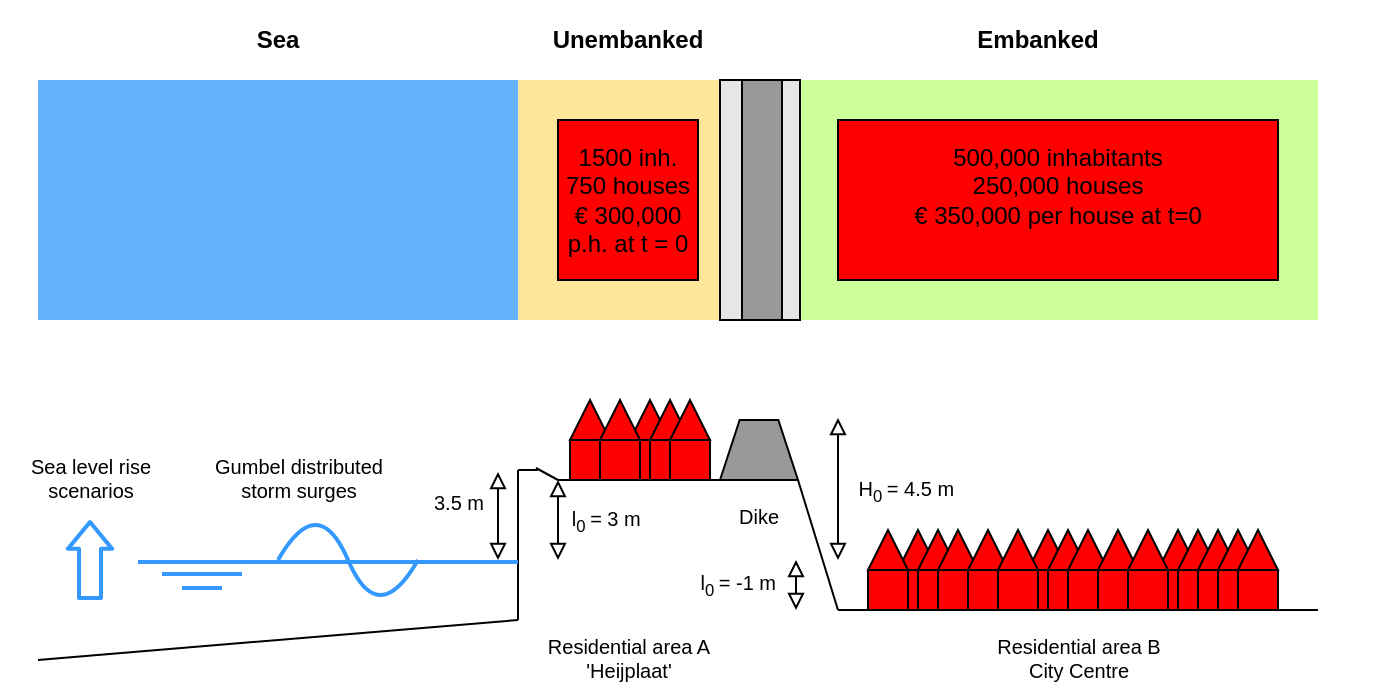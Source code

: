 <mxGraphModel dx="320" dy="339" grid="1" gridSize="10" guides="1" tooltips="1" connect="1" arrows="1" fold="1" page="1" pageScale="1" pageWidth="827" pageHeight="1169" background="#ffffff"><root><mxCell id="0"/><mxCell id="1" parent="0"/><mxCell id="129" value="" style="shape=trapezoid;perimeter=trapezoidPerimeter;whiteSpace=wrap;html=1;fontSize=10;align=center;size=0.252;fontColor=#999999;fillColor=#999999;" parent="1" vertex="1"><mxGeometry x="421" y="330" width="39" height="30" as="geometry"/></mxCell><mxCell id="3" value="" style="rounded=0;whiteSpace=wrap;html=1;fillColor=#66B2FF;strokeColor=none;" parent="1" vertex="1"><mxGeometry x="80" y="160" width="240" height="120" as="geometry"/></mxCell><mxCell id="4" value="" style="rounded=0;whiteSpace=wrap;html=1;fillColor=#FFE599;strokeColor=none;" parent="1" vertex="1"><mxGeometry x="320" y="160" width="120" height="120" as="geometry"/></mxCell><mxCell id="5" value="" style="rounded=0;whiteSpace=wrap;html=1;fillColor=#CCFF99;strokeColor=none;" parent="1" vertex="1"><mxGeometry x="440" y="160" width="280" height="120" as="geometry"/></mxCell><mxCell id="6" value="1500 inh.&lt;div&gt;750 houses&lt;/div&gt;&lt;div&gt;€ 300,000 p.h. at t = 0&lt;br&gt;&lt;/div&gt;" style="rounded=0;whiteSpace=wrap;html=1;fillColor=#FF0000;" parent="1" vertex="1"><mxGeometry x="340" y="180" width="70" height="80" as="geometry"/></mxCell><mxCell id="9" value="" style="group" parent="1" vertex="1" connectable="0"><mxGeometry x="730" y="120" width="20" height="160" as="geometry"/></mxCell><mxCell id="11" value="" style="group;container=1;" parent="9" vertex="1" connectable="0"><mxGeometry x="-300" width="40" height="160" as="geometry"/></mxCell><mxCell id="22" value="" style="group" parent="11" vertex="1" connectable="0"><mxGeometry x="-9" y="40" width="40" height="120" as="geometry"/></mxCell><mxCell id="12" value="" style="group" parent="22" vertex="1" connectable="0"><mxGeometry width="40" height="120" as="geometry"/></mxCell><mxCell id="8" value="" style="rounded=0;whiteSpace=wrap;html=1;fillColor=#E6E6E6;" parent="12" vertex="1"><mxGeometry width="40" height="120" as="geometry"/></mxCell><mxCell id="7" value="" style="rounded=0;whiteSpace=wrap;html=1;fillColor=#999999;container=1;" parent="12" vertex="1"><mxGeometry x="11" width="20" height="120" as="geometry"/></mxCell><mxCell id="13" value="500,000 inhabitants&lt;div&gt;250,000 houses&lt;/div&gt;&lt;div&gt;€ 350,000 per house at t=0&lt;br&gt;&lt;/div&gt;&lt;div&gt;&lt;br&gt;&lt;/div&gt;" style="rounded=0;whiteSpace=wrap;html=1;fillColor=#FF0000;" parent="1" vertex="1"><mxGeometry x="480" y="180" width="220" height="80" as="geometry"/></mxCell><mxCell id="14" value="Sea" style="text;html=1;strokeColor=none;fillColor=none;align=center;verticalAlign=middle;whiteSpace=wrap;rounded=0;fontFamily=Helvetica;fontStyle=1" parent="1" vertex="1"><mxGeometry x="180" y="130" width="40" height="20" as="geometry"/></mxCell><mxCell id="15" value="Unembanked" style="text;html=1;strokeColor=none;fillColor=none;align=center;verticalAlign=middle;whiteSpace=wrap;rounded=0;fontFamily=Helvetica;fontStyle=1" parent="1" vertex="1"><mxGeometry x="335" y="130" width="80" height="20" as="geometry"/></mxCell><mxCell id="16" value="Embanked" style="text;html=1;strokeColor=none;fillColor=none;align=center;verticalAlign=middle;whiteSpace=wrap;rounded=0;fontFamily=Helvetica;fontStyle=1" parent="1" vertex="1"><mxGeometry x="540" y="130" width="80" height="20" as="geometry"/></mxCell><mxCell id="17" value="" style="endArrow=none;html=1;fontFamily=Helvetica;" parent="1" edge="1"><mxGeometry width="50" height="50" relative="1" as="geometry"><mxPoint x="80" y="450" as="sourcePoint"/><mxPoint x="320" y="430" as="targetPoint"/></mxGeometry></mxCell><mxCell id="18" value="" style="endArrow=none;html=1;fontFamily=Helvetica;" parent="1" edge="1"><mxGeometry width="50" height="50" relative="1" as="geometry"><mxPoint x="320" y="355" as="sourcePoint"/><mxPoint x="320" y="430" as="targetPoint"/></mxGeometry></mxCell><mxCell id="19" value="" style="endArrow=none;html=1;fontFamily=Helvetica;" parent="1" edge="1"><mxGeometry width="50" height="50" relative="1" as="geometry"><mxPoint x="340" y="360" as="sourcePoint"/><mxPoint x="420" y="360" as="targetPoint"/></mxGeometry></mxCell><mxCell id="24" value="" style="endArrow=none;html=1;fontFamily=Helvetica;" parent="1" edge="1"><mxGeometry width="50" height="50" relative="1" as="geometry"><mxPoint x="480" y="425" as="sourcePoint"/><mxPoint x="460" y="360" as="targetPoint"/></mxGeometry></mxCell><mxCell id="25" value="" style="endArrow=none;html=1;fontFamily=Helvetica;" parent="1" edge="1"><mxGeometry width="50" height="50" relative="1" as="geometry"><mxPoint x="720" y="425" as="sourcePoint"/><mxPoint x="480" y="425" as="targetPoint"/></mxGeometry></mxCell><mxCell id="26" value="" style="group;container=1;" parent="1" vertex="1" connectable="0"><mxGeometry x="340" y="300" width="50" height="70" as="geometry"/></mxCell><mxCell id="34" value="" style="group" parent="26" vertex="1" connectable="0"><mxGeometry x="6" y="20" width="20" height="40" as="geometry"/></mxCell><mxCell id="27" value="" style="triangle;whiteSpace=wrap;html=1;labelBackgroundColor=none;strokeColor=#000000;fillColor=#FF0000;rotation=-90;container=1;" parent="34" vertex="1"><mxGeometry width="20" height="20" as="geometry"/></mxCell><mxCell id="28" value="" style="whiteSpace=wrap;html=1;aspect=fixed;labelBackgroundColor=none;strokeColor=#000000;fillColor=#FF0000;direction=south;" parent="34" vertex="1"><mxGeometry y="20" width="20" height="20" as="geometry"/></mxCell><mxCell id="38" value="" style="group" parent="26" vertex="1" connectable="0"><mxGeometry x="36" y="20" width="20" height="40" as="geometry"/></mxCell><mxCell id="39" value="" style="triangle;whiteSpace=wrap;html=1;labelBackgroundColor=none;strokeColor=#000000;fillColor=#FF0000;rotation=-90;container=1;" parent="38" vertex="1"><mxGeometry width="20" height="20" as="geometry"/></mxCell><mxCell id="40" value="" style="whiteSpace=wrap;html=1;aspect=fixed;labelBackgroundColor=none;strokeColor=#000000;fillColor=#FF0000;direction=south;" parent="38" vertex="1"><mxGeometry y="20" width="20" height="20" as="geometry"/></mxCell><mxCell id="35" value="" style="group" parent="1" vertex="1" connectable="0"><mxGeometry x="361" y="320" width="20" height="40" as="geometry"/></mxCell><mxCell id="36" value="" style="triangle;whiteSpace=wrap;html=1;labelBackgroundColor=none;strokeColor=#000000;fillColor=#FF0000;rotation=-90;container=1;" parent="35" vertex="1"><mxGeometry width="20" height="20" as="geometry"/></mxCell><mxCell id="37" value="" style="whiteSpace=wrap;html=1;aspect=fixed;labelBackgroundColor=none;strokeColor=#000000;fillColor=#FF0000;direction=south;" parent="35" vertex="1"><mxGeometry y="20" width="20" height="20" as="geometry"/></mxCell><mxCell id="41" value="" style="group" parent="1" vertex="1" connectable="0"><mxGeometry x="386" y="320" width="30" height="40" as="geometry"/></mxCell><mxCell id="42" value="" style="triangle;whiteSpace=wrap;html=1;labelBackgroundColor=none;strokeColor=#000000;fillColor=#FF0000;rotation=-90;container=1;" parent="41" vertex="1"><mxGeometry width="20" height="20" as="geometry"/></mxCell><mxCell id="43" value="" style="whiteSpace=wrap;html=1;aspect=fixed;labelBackgroundColor=none;strokeColor=#000000;fillColor=#FF0000;direction=south;" parent="41" vertex="1"><mxGeometry y="20" width="20" height="20" as="geometry"/></mxCell><mxCell id="44" value="" style="group" parent="41" vertex="1" connectable="0"><mxGeometry x="10" width="20" height="40" as="geometry"/></mxCell><mxCell id="45" value="" style="triangle;whiteSpace=wrap;html=1;labelBackgroundColor=none;strokeColor=#000000;fillColor=#FF0000;rotation=-90;container=1;" parent="44" vertex="1"><mxGeometry width="20" height="20" as="geometry"/></mxCell><mxCell id="46" value="" style="whiteSpace=wrap;html=1;aspect=fixed;labelBackgroundColor=none;strokeColor=#000000;fillColor=#FF0000;direction=south;" parent="44" vertex="1"><mxGeometry y="20" width="20" height="20" as="geometry"/></mxCell><mxCell id="50" value="" style="group" parent="1" vertex="1" connectable="0"><mxGeometry x="510" y="385" width="20" height="40" as="geometry"/></mxCell><mxCell id="51" value="" style="triangle;whiteSpace=wrap;html=1;labelBackgroundColor=none;strokeColor=#000000;fillColor=#FF0000;rotation=-90;container=1;" parent="50" vertex="1"><mxGeometry width="20" height="20" as="geometry"/></mxCell><mxCell id="52" value="" style="whiteSpace=wrap;html=1;aspect=fixed;labelBackgroundColor=none;strokeColor=#000000;fillColor=#FF0000;direction=south;" parent="50" vertex="1"><mxGeometry y="20" width="20" height="20" as="geometry"/></mxCell><mxCell id="53" value="" style="group" parent="1" vertex="1" connectable="0"><mxGeometry x="495" y="385" width="20" height="40" as="geometry"/></mxCell><mxCell id="54" value="" style="triangle;whiteSpace=wrap;html=1;labelBackgroundColor=none;strokeColor=#000000;fillColor=#FF0000;rotation=-90;container=1;" parent="53" vertex="1"><mxGeometry width="20" height="20" as="geometry"/></mxCell><mxCell id="55" value="" style="whiteSpace=wrap;html=1;aspect=fixed;labelBackgroundColor=none;strokeColor=#000000;fillColor=#FF0000;direction=south;" parent="53" vertex="1"><mxGeometry y="20" width="20" height="20" as="geometry"/></mxCell><mxCell id="56" value="" style="group" parent="1" vertex="1" connectable="0"><mxGeometry x="520" y="385" width="30" height="40" as="geometry"/></mxCell><mxCell id="57" value="" style="triangle;whiteSpace=wrap;html=1;labelBackgroundColor=none;strokeColor=#000000;fillColor=#FF0000;rotation=-90;container=1;" parent="56" vertex="1"><mxGeometry width="20" height="20" as="geometry"/></mxCell><mxCell id="58" value="" style="whiteSpace=wrap;html=1;aspect=fixed;labelBackgroundColor=none;strokeColor=#000000;fillColor=#FF0000;direction=south;" parent="56" vertex="1"><mxGeometry y="20" width="20" height="20" as="geometry"/></mxCell><mxCell id="59" value="" style="group" parent="56" vertex="1" connectable="0"><mxGeometry x="10" width="20" height="40" as="geometry"/></mxCell><mxCell id="60" value="" style="triangle;whiteSpace=wrap;html=1;labelBackgroundColor=none;strokeColor=#000000;fillColor=#FF0000;rotation=-90;container=1;" parent="59" vertex="1"><mxGeometry width="20" height="20" as="geometry"/></mxCell><mxCell id="61" value="" style="whiteSpace=wrap;html=1;aspect=fixed;labelBackgroundColor=none;strokeColor=#000000;fillColor=#FF0000;direction=south;" parent="59" vertex="1"><mxGeometry y="20" width="20" height="20" as="geometry"/></mxCell><mxCell id="62" value="" style="group" parent="1" vertex="1" connectable="0"><mxGeometry x="545" y="385" width="20" height="40" as="geometry"/></mxCell><mxCell id="63" value="" style="triangle;whiteSpace=wrap;html=1;labelBackgroundColor=none;strokeColor=#000000;fillColor=#FF0000;rotation=-90;container=1;" parent="62" vertex="1"><mxGeometry width="20" height="20" as="geometry"/></mxCell><mxCell id="64" value="" style="whiteSpace=wrap;html=1;aspect=fixed;labelBackgroundColor=none;strokeColor=#000000;fillColor=#FF0000;direction=south;" parent="62" vertex="1"><mxGeometry y="20" width="20" height="20" as="geometry"/></mxCell><mxCell id="65" value="" style="group" parent="1" vertex="1" connectable="0"><mxGeometry x="575" y="385" width="20" height="40" as="geometry"/></mxCell><mxCell id="66" value="" style="triangle;whiteSpace=wrap;html=1;labelBackgroundColor=none;strokeColor=#000000;fillColor=#FF0000;rotation=-90;container=1;" parent="65" vertex="1"><mxGeometry width="20" height="20" as="geometry"/></mxCell><mxCell id="67" value="" style="whiteSpace=wrap;html=1;aspect=fixed;labelBackgroundColor=none;strokeColor=#000000;fillColor=#FF0000;direction=south;" parent="65" vertex="1"><mxGeometry y="20" width="20" height="20" as="geometry"/></mxCell><mxCell id="68" value="" style="group" parent="1" vertex="1" connectable="0"><mxGeometry x="560" y="385" width="20" height="40" as="geometry"/></mxCell><mxCell id="69" value="" style="triangle;whiteSpace=wrap;html=1;labelBackgroundColor=none;strokeColor=#000000;fillColor=#FF0000;rotation=-90;container=1;" parent="68" vertex="1"><mxGeometry width="20" height="20" as="geometry"/></mxCell><mxCell id="70" value="" style="whiteSpace=wrap;html=1;aspect=fixed;labelBackgroundColor=none;strokeColor=#000000;fillColor=#FF0000;direction=south;" parent="68" vertex="1"><mxGeometry y="20" width="20" height="20" as="geometry"/></mxCell><mxCell id="71" value="" style="group" parent="1" vertex="1" connectable="0"><mxGeometry x="585" y="385" width="30" height="40" as="geometry"/></mxCell><mxCell id="72" value="" style="triangle;whiteSpace=wrap;html=1;labelBackgroundColor=none;strokeColor=#000000;fillColor=#FF0000;rotation=-90;container=1;" parent="71" vertex="1"><mxGeometry width="20" height="20" as="geometry"/></mxCell><mxCell id="73" value="" style="whiteSpace=wrap;html=1;aspect=fixed;labelBackgroundColor=none;strokeColor=#000000;fillColor=#FF0000;direction=south;" parent="71" vertex="1"><mxGeometry y="20" width="20" height="20" as="geometry"/></mxCell><mxCell id="74" value="" style="group" parent="71" vertex="1" connectable="0"><mxGeometry x="10" width="20" height="40" as="geometry"/></mxCell><mxCell id="75" value="" style="triangle;whiteSpace=wrap;html=1;labelBackgroundColor=none;strokeColor=#000000;fillColor=#FF0000;rotation=-90;container=1;" parent="74" vertex="1"><mxGeometry width="20" height="20" as="geometry"/></mxCell><mxCell id="76" value="" style="whiteSpace=wrap;html=1;aspect=fixed;labelBackgroundColor=none;strokeColor=#000000;fillColor=#FF0000;direction=south;" parent="74" vertex="1"><mxGeometry y="20" width="20" height="20" as="geometry"/></mxCell><mxCell id="77" value="" style="group" parent="1" vertex="1" connectable="0"><mxGeometry x="610" y="385" width="20" height="40" as="geometry"/></mxCell><mxCell id="78" value="" style="triangle;whiteSpace=wrap;html=1;labelBackgroundColor=none;strokeColor=#000000;fillColor=#FF0000;rotation=-90;container=1;" parent="77" vertex="1"><mxGeometry width="20" height="20" as="geometry"/></mxCell><mxCell id="79" value="" style="whiteSpace=wrap;html=1;aspect=fixed;labelBackgroundColor=none;strokeColor=#000000;fillColor=#FF0000;direction=south;" parent="77" vertex="1"><mxGeometry y="20" width="20" height="20" as="geometry"/></mxCell><mxCell id="80" value="" style="group" parent="1" vertex="1" connectable="0"><mxGeometry x="640" y="385" width="20" height="40" as="geometry"/></mxCell><mxCell id="81" value="" style="triangle;whiteSpace=wrap;html=1;labelBackgroundColor=none;strokeColor=#000000;fillColor=#FF0000;rotation=-90;container=1;" parent="80" vertex="1"><mxGeometry width="20" height="20" as="geometry"/></mxCell><mxCell id="82" value="" style="whiteSpace=wrap;html=1;aspect=fixed;labelBackgroundColor=none;strokeColor=#000000;fillColor=#FF0000;direction=south;" parent="80" vertex="1"><mxGeometry y="20" width="20" height="20" as="geometry"/></mxCell><mxCell id="83" value="" style="group" parent="1" vertex="1" connectable="0"><mxGeometry x="625" y="385" width="20" height="40" as="geometry"/></mxCell><mxCell id="84" value="" style="triangle;whiteSpace=wrap;html=1;labelBackgroundColor=none;strokeColor=#000000;fillColor=#FF0000;rotation=-90;container=1;" parent="83" vertex="1"><mxGeometry width="20" height="20" as="geometry"/></mxCell><mxCell id="85" value="" style="whiteSpace=wrap;html=1;aspect=fixed;labelBackgroundColor=none;strokeColor=#000000;fillColor=#FF0000;direction=south;" parent="83" vertex="1"><mxGeometry y="20" width="20" height="20" as="geometry"/></mxCell><mxCell id="86" value="" style="group" parent="1" vertex="1" connectable="0"><mxGeometry x="650" y="385" width="30" height="40" as="geometry"/></mxCell><mxCell id="87" value="" style="triangle;whiteSpace=wrap;html=1;labelBackgroundColor=none;strokeColor=#000000;fillColor=#FF0000;rotation=-90;container=1;" parent="86" vertex="1"><mxGeometry width="20" height="20" as="geometry"/></mxCell><mxCell id="88" value="" style="whiteSpace=wrap;html=1;aspect=fixed;labelBackgroundColor=none;strokeColor=#000000;fillColor=#FF0000;direction=south;" parent="86" vertex="1"><mxGeometry y="20" width="20" height="20" as="geometry"/></mxCell><mxCell id="89" value="" style="group" parent="86" vertex="1" connectable="0"><mxGeometry x="10" width="20" height="40" as="geometry"/></mxCell><mxCell id="90" value="" style="triangle;whiteSpace=wrap;html=1;labelBackgroundColor=none;strokeColor=#000000;fillColor=#FF0000;rotation=-90;container=1;" parent="89" vertex="1"><mxGeometry width="20" height="20" as="geometry"/></mxCell><mxCell id="91" value="" style="whiteSpace=wrap;html=1;aspect=fixed;labelBackgroundColor=none;strokeColor=#000000;fillColor=#FF0000;direction=south;" parent="89" vertex="1"><mxGeometry y="20" width="20" height="20" as="geometry"/></mxCell><mxCell id="107" value="" style="group" parent="1" vertex="1" connectable="0"><mxGeometry x="670" y="385" width="30" height="40" as="geometry"/></mxCell><mxCell id="108" value="" style="triangle;whiteSpace=wrap;html=1;labelBackgroundColor=none;strokeColor=#000000;fillColor=#FF0000;rotation=-90;container=1;" parent="107" vertex="1"><mxGeometry width="20" height="20" as="geometry"/></mxCell><mxCell id="109" value="" style="whiteSpace=wrap;html=1;aspect=fixed;labelBackgroundColor=none;strokeColor=#000000;fillColor=#FF0000;direction=south;" parent="107" vertex="1"><mxGeometry y="20" width="20" height="20" as="geometry"/></mxCell><mxCell id="110" value="" style="group" parent="107" vertex="1" connectable="0"><mxGeometry x="10" width="20" height="40" as="geometry"/></mxCell><mxCell id="111" value="" style="triangle;whiteSpace=wrap;html=1;labelBackgroundColor=none;strokeColor=#000000;fillColor=#FF0000;rotation=-90;container=1;" parent="110" vertex="1"><mxGeometry width="20" height="20" as="geometry"/></mxCell><mxCell id="112" value="" style="whiteSpace=wrap;html=1;aspect=fixed;labelBackgroundColor=none;strokeColor=#000000;fillColor=#FF0000;direction=south;" parent="110" vertex="1"><mxGeometry y="20" width="20" height="20" as="geometry"/></mxCell><mxCell id="113" value="" style="endArrow=none;html=1;strokeColor=#3399FF;strokeWidth=2;" parent="1" edge="1"><mxGeometry width="50" height="50" relative="1" as="geometry"><mxPoint x="130" y="401" as="sourcePoint"/><mxPoint x="320" y="401" as="targetPoint"/></mxGeometry></mxCell><mxCell id="118" value="" style="curved=1;endArrow=none;html=1;strokeColor=#3399FF;endFill=0;strokeWidth=2;" parent="1" edge="1"><mxGeometry width="50" height="50" relative="1" as="geometry"><mxPoint x="270" y="400" as="sourcePoint"/><mxPoint x="200" y="400" as="targetPoint"/><Array as="points"><mxPoint x="250" y="435"/><mxPoint x="220" y="365"/></Array></mxGeometry></mxCell><mxCell id="119" value="" style="endArrow=none;html=1;strokeColor=#3399FF;strokeWidth=2;" parent="1" edge="1"><mxGeometry width="50" height="50" relative="1" as="geometry"><mxPoint x="142" y="407" as="sourcePoint"/><mxPoint x="182" y="407" as="targetPoint"/></mxGeometry></mxCell><mxCell id="120" value="" style="endArrow=none;html=1;strokeColor=#3399FF;strokeWidth=2;" parent="1" edge="1"><mxGeometry width="50" height="50" relative="1" as="geometry"><mxPoint x="152" y="414" as="sourcePoint"/><mxPoint x="172" y="414" as="targetPoint"/></mxGeometry></mxCell><mxCell id="121" value="" style="shape=flexArrow;endArrow=classic;html=1;fillColor=#ffffff;strokeColor=#3399FF;strokeWidth=2;endWidth=9.143;endSize=3.811;" parent="1" edge="1"><mxGeometry width="50" height="50" relative="1" as="geometry"><mxPoint x="106" y="420" as="sourcePoint"/><mxPoint x="106" y="380" as="targetPoint"/></mxGeometry></mxCell><mxCell id="125" value="Sea level rise&lt;div&gt;scenarios&lt;/div&gt;" style="text;html=1;resizable=0;points=[];autosize=1;align=center;verticalAlign=top;spacingTop=-4;fontSize=10;" parent="1" vertex="1"><mxGeometry x="61" y="345" width="90" height="30" as="geometry"/></mxCell><mxCell id="126" value="Gumbel distributed&lt;div&gt;storm surges&lt;/div&gt;" style="text;html=1;resizable=0;points=[];autosize=1;align=center;verticalAlign=top;spacingTop=-4;fontSize=10;" parent="1" vertex="1"><mxGeometry x="160" y="345" width="100" height="30" as="geometry"/></mxCell><mxCell id="127" value="Residential area A&lt;div&gt;'Heijplaat'&lt;/div&gt;" style="text;html=1;resizable=0;points=[];autosize=1;align=center;verticalAlign=top;spacingTop=-4;fontSize=10;" parent="1" vertex="1"><mxGeometry x="325" y="435" width="100" height="30" as="geometry"/></mxCell><mxCell id="128" value="Residential area B&lt;div&gt;City Centre&lt;/div&gt;" style="text;html=1;resizable=0;points=[];autosize=1;align=center;verticalAlign=top;spacingTop=-4;fontSize=10;" parent="1" vertex="1"><mxGeometry x="550" y="435" width="100" height="30" as="geometry"/></mxCell><mxCell id="130" value="Dike" style="text;html=1;resizable=0;points=[];autosize=1;align=center;verticalAlign=top;spacingTop=-4;fontSize=10;" parent="1" vertex="1"><mxGeometry x="420" y="370" width="40" height="10" as="geometry"/></mxCell><mxCell id="132" value="" style="endArrow=block;startArrow=block;html=1;startFill=0;endFill=0;" parent="1" edge="1"><mxGeometry width="50" height="50" relative="1" as="geometry"><mxPoint x="340" y="400" as="sourcePoint"/><mxPoint x="340" y="360" as="targetPoint"/></mxGeometry></mxCell><mxCell id="133" value="l&lt;sub&gt;0 &lt;/sub&gt;= 3 m&amp;nbsp;" style="text;html=1;resizable=0;points=[];autosize=1;align=center;verticalAlign=bottom;spacingTop=-4;fontSize=10;" parent="1" vertex="1"><mxGeometry x="340" y="370" width="50" height="20" as="geometry"/></mxCell><mxCell id="135" value="" style="endArrow=block;startArrow=block;html=1;startFill=0;endFill=0;" parent="1" edge="1"><mxGeometry width="50" height="50" relative="1" as="geometry"><mxPoint x="459" y="425" as="sourcePoint"/><mxPoint x="459" y="400" as="targetPoint"/></mxGeometry></mxCell><mxCell id="136" value="l&lt;sub&gt;0 &lt;/sub&gt;= -1 m&amp;nbsp;" style="text;html=1;resizable=0;points=[];autosize=1;align=center;verticalAlign=bottom;spacingTop=-4;fontSize=10;" parent="1" vertex="1"><mxGeometry x="401" y="402" width="60" height="20" as="geometry"/></mxCell><mxCell id="137" value="H&lt;sub&gt;0 &lt;/sub&gt;= 4.5 m&amp;nbsp;" style="text;html=1;resizable=0;points=[];autosize=1;align=center;verticalAlign=bottom;spacingTop=-4;fontSize=10;" parent="1" vertex="1"><mxGeometry x="480" y="355" width="70" height="20" as="geometry"/></mxCell><mxCell id="138" value="" style="endArrow=block;startArrow=block;html=1;startFill=0;endFill=0;" parent="1" edge="1"><mxGeometry width="50" height="50" relative="1" as="geometry"><mxPoint x="480" y="400" as="sourcePoint"/><mxPoint x="480" y="329" as="targetPoint"/></mxGeometry></mxCell><mxCell id="139" value="" style="endArrow=none;html=1;" parent="1" edge="1"><mxGeometry width="50" height="50" relative="1" as="geometry"><mxPoint x="460" y="360" as="sourcePoint"/><mxPoint x="420" y="360" as="targetPoint"/></mxGeometry></mxCell><mxCell id="143" value="" style="endArrow=block;startArrow=block;html=1;startFill=0;endFill=0;" edge="1" parent="1"><mxGeometry width="50" height="50" relative="1" as="geometry"><mxPoint x="310" y="400" as="sourcePoint"/><mxPoint x="310" y="356" as="targetPoint"/></mxGeometry></mxCell><mxCell id="144" value="3.5 m" style="text;html=1;resizable=0;points=[];autosize=1;align=center;verticalAlign=bottom;spacingTop=-4;fontSize=10;" vertex="1" parent="1"><mxGeometry x="270" y="370" width="40" height="10" as="geometry"/></mxCell><mxCell id="145" value="" style="endArrow=none;html=1;" edge="1" parent="1"><mxGeometry width="50" height="50" relative="1" as="geometry"><mxPoint x="329" y="354" as="sourcePoint"/><mxPoint x="340" y="360" as="targetPoint"/></mxGeometry></mxCell><mxCell id="146" value="" style="endArrow=none;html=1;" edge="1" parent="1"><mxGeometry width="50" height="50" relative="1" as="geometry"><mxPoint x="330" y="355" as="sourcePoint"/><mxPoint x="320" y="355" as="targetPoint"/></mxGeometry></mxCell></root></mxGraphModel>